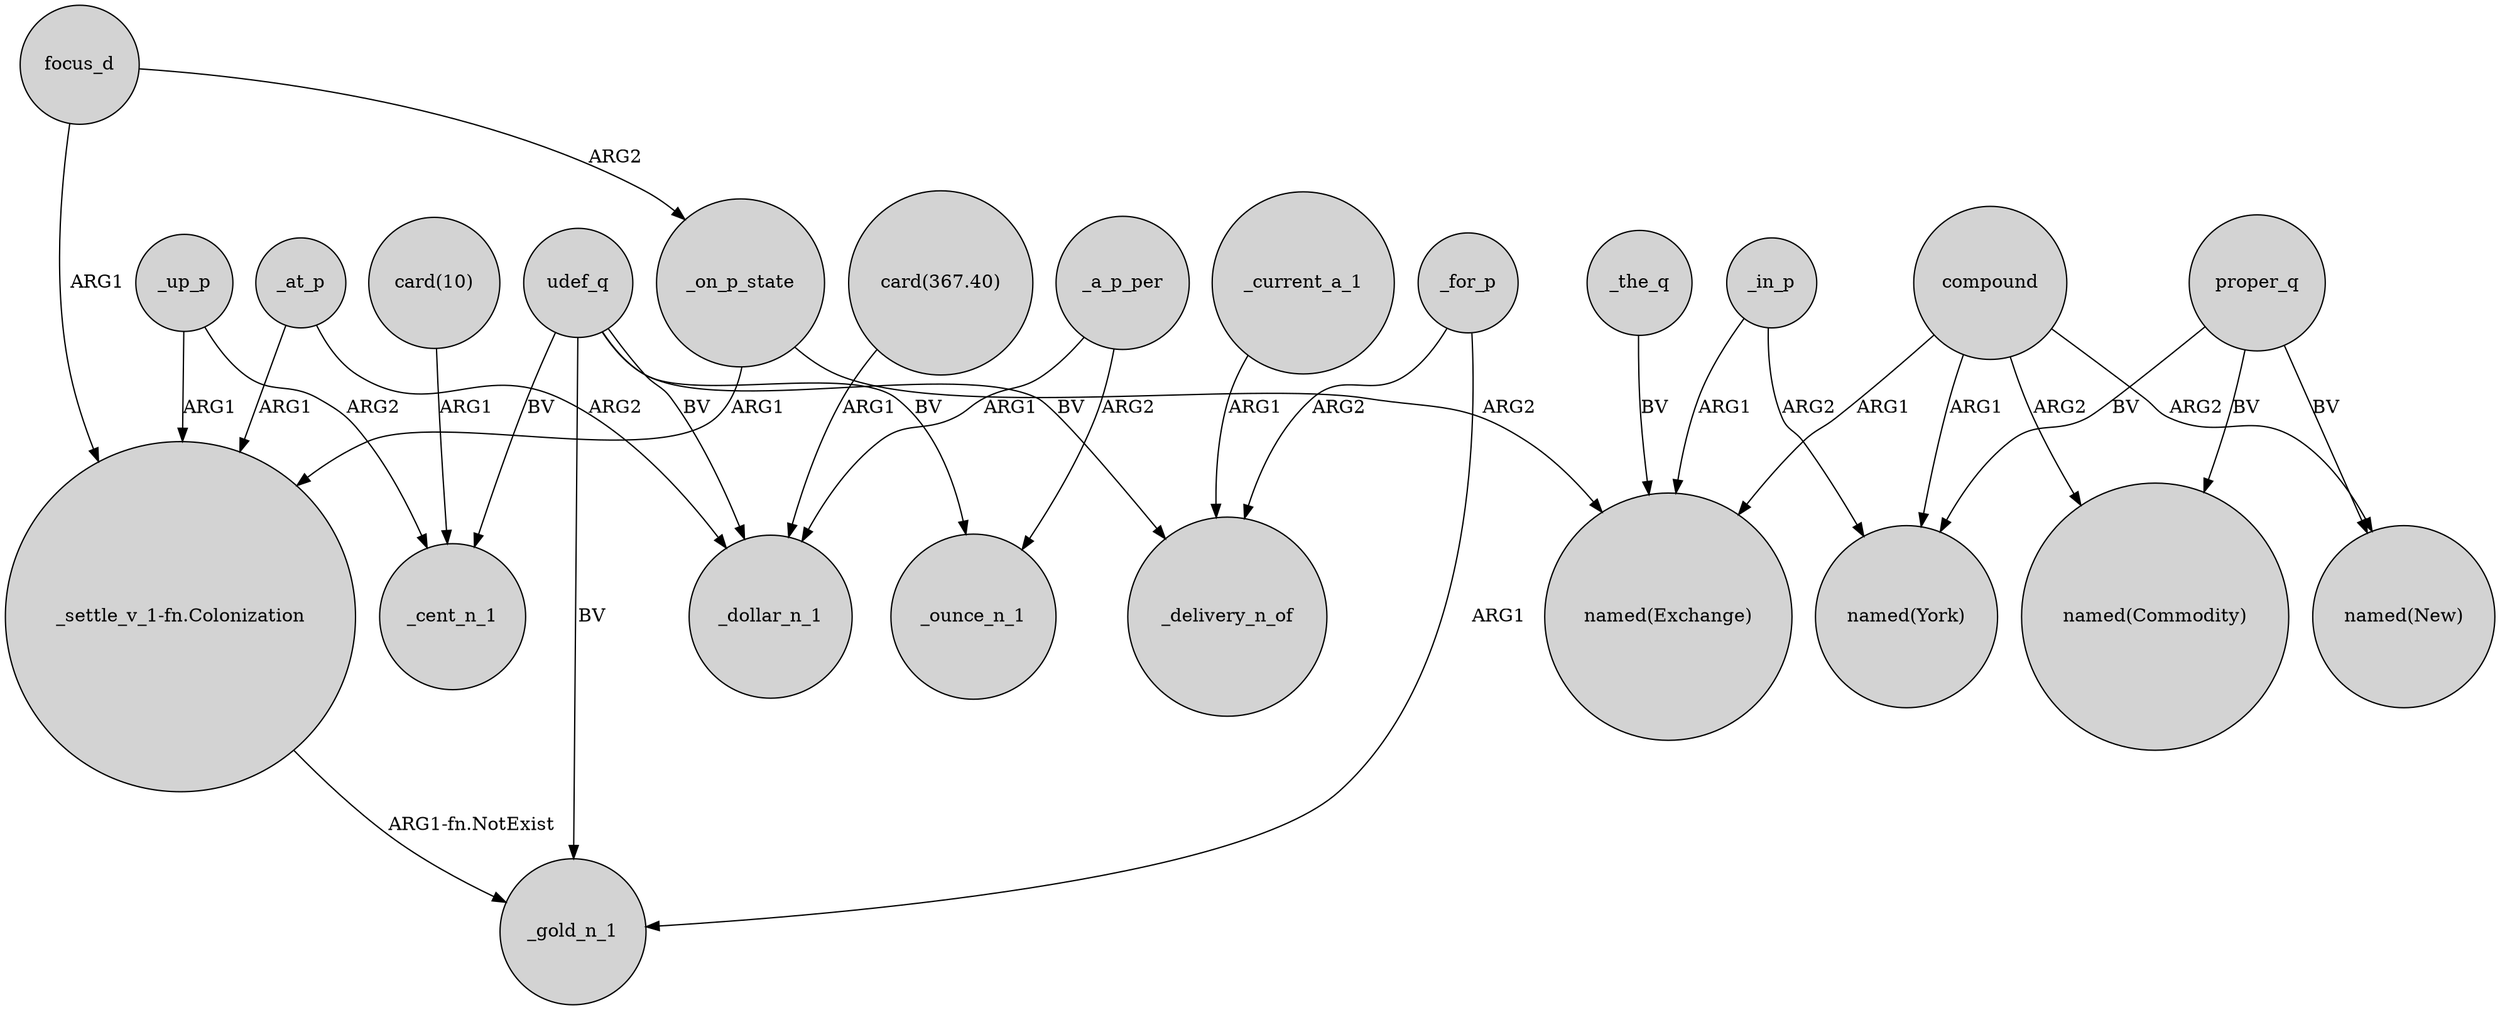 digraph {
	node [shape=circle style=filled]
	_up_p -> "_settle_v_1-fn.Colonization" [label=ARG1]
	_at_p -> _dollar_n_1 [label=ARG2]
	compound -> "named(New)" [label=ARG2]
	_at_p -> "_settle_v_1-fn.Colonization" [label=ARG1]
	proper_q -> "named(New)" [label=BV]
	focus_d -> _on_p_state [label=ARG2]
	udef_q -> _delivery_n_of [label=BV]
	_the_q -> "named(Exchange)" [label=BV]
	udef_q -> _ounce_n_1 [label=BV]
	"card(10)" -> _cent_n_1 [label=ARG1]
	_in_p -> "named(Exchange)" [label=ARG1]
	_on_p_state -> "named(Exchange)" [label=ARG2]
	udef_q -> _cent_n_1 [label=BV]
	compound -> "named(Commodity)" [label=ARG2]
	focus_d -> "_settle_v_1-fn.Colonization" [label=ARG1]
	_a_p_per -> _dollar_n_1 [label=ARG1]
	_a_p_per -> _ounce_n_1 [label=ARG2]
	compound -> "named(York)" [label=ARG1]
	udef_q -> _gold_n_1 [label=BV]
	_for_p -> _delivery_n_of [label=ARG2]
	compound -> "named(Exchange)" [label=ARG1]
	"card(367.40)" -> _dollar_n_1 [label=ARG1]
	_on_p_state -> "_settle_v_1-fn.Colonization" [label=ARG1]
	_in_p -> "named(York)" [label=ARG2]
	"_settle_v_1-fn.Colonization" -> _gold_n_1 [label="ARG1-fn.NotExist"]
	_up_p -> _cent_n_1 [label=ARG2]
	_current_a_1 -> _delivery_n_of [label=ARG1]
	_for_p -> _gold_n_1 [label=ARG1]
	proper_q -> "named(York)" [label=BV]
	proper_q -> "named(Commodity)" [label=BV]
	udef_q -> _dollar_n_1 [label=BV]
}
